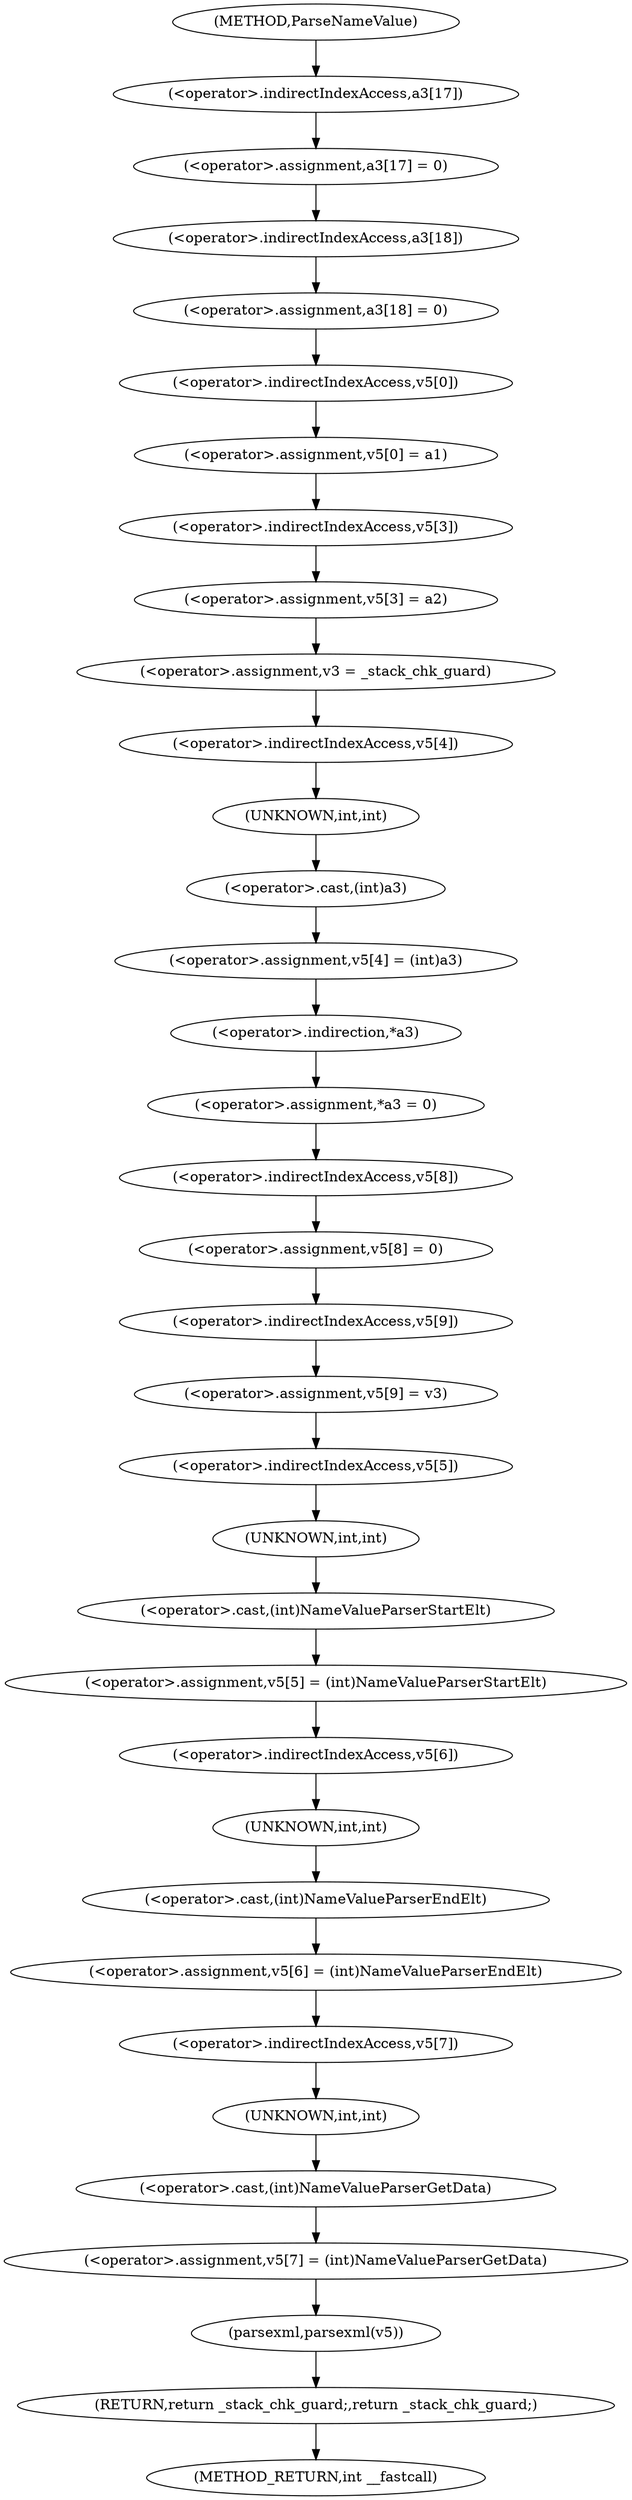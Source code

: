 digraph ParseNameValue {  
"1000110" [label = "(<operator>.assignment,a3[17] = 0)" ]
"1000111" [label = "(<operator>.indirectIndexAccess,a3[17])" ]
"1000115" [label = "(<operator>.assignment,a3[18] = 0)" ]
"1000116" [label = "(<operator>.indirectIndexAccess,a3[18])" ]
"1000120" [label = "(<operator>.assignment,v5[0] = a1)" ]
"1000121" [label = "(<operator>.indirectIndexAccess,v5[0])" ]
"1000125" [label = "(<operator>.assignment,v5[3] = a2)" ]
"1000126" [label = "(<operator>.indirectIndexAccess,v5[3])" ]
"1000130" [label = "(<operator>.assignment,v3 = _stack_chk_guard)" ]
"1000133" [label = "(<operator>.assignment,v5[4] = (int)a3)" ]
"1000134" [label = "(<operator>.indirectIndexAccess,v5[4])" ]
"1000137" [label = "(<operator>.cast,(int)a3)" ]
"1000138" [label = "(UNKNOWN,int,int)" ]
"1000140" [label = "(<operator>.assignment,*a3 = 0)" ]
"1000141" [label = "(<operator>.indirection,*a3)" ]
"1000144" [label = "(<operator>.assignment,v5[8] = 0)" ]
"1000145" [label = "(<operator>.indirectIndexAccess,v5[8])" ]
"1000149" [label = "(<operator>.assignment,v5[9] = v3)" ]
"1000150" [label = "(<operator>.indirectIndexAccess,v5[9])" ]
"1000154" [label = "(<operator>.assignment,v5[5] = (int)NameValueParserStartElt)" ]
"1000155" [label = "(<operator>.indirectIndexAccess,v5[5])" ]
"1000158" [label = "(<operator>.cast,(int)NameValueParserStartElt)" ]
"1000159" [label = "(UNKNOWN,int,int)" ]
"1000161" [label = "(<operator>.assignment,v5[6] = (int)NameValueParserEndElt)" ]
"1000162" [label = "(<operator>.indirectIndexAccess,v5[6])" ]
"1000165" [label = "(<operator>.cast,(int)NameValueParserEndElt)" ]
"1000166" [label = "(UNKNOWN,int,int)" ]
"1000168" [label = "(<operator>.assignment,v5[7] = (int)NameValueParserGetData)" ]
"1000169" [label = "(<operator>.indirectIndexAccess,v5[7])" ]
"1000172" [label = "(<operator>.cast,(int)NameValueParserGetData)" ]
"1000173" [label = "(UNKNOWN,int,int)" ]
"1000175" [label = "(parsexml,parsexml(v5))" ]
"1000177" [label = "(RETURN,return _stack_chk_guard;,return _stack_chk_guard;)" ]
"1000103" [label = "(METHOD,ParseNameValue)" ]
"1000179" [label = "(METHOD_RETURN,int __fastcall)" ]
  "1000110" -> "1000116" 
  "1000111" -> "1000110" 
  "1000115" -> "1000121" 
  "1000116" -> "1000115" 
  "1000120" -> "1000126" 
  "1000121" -> "1000120" 
  "1000125" -> "1000130" 
  "1000126" -> "1000125" 
  "1000130" -> "1000134" 
  "1000133" -> "1000141" 
  "1000134" -> "1000138" 
  "1000137" -> "1000133" 
  "1000138" -> "1000137" 
  "1000140" -> "1000145" 
  "1000141" -> "1000140" 
  "1000144" -> "1000150" 
  "1000145" -> "1000144" 
  "1000149" -> "1000155" 
  "1000150" -> "1000149" 
  "1000154" -> "1000162" 
  "1000155" -> "1000159" 
  "1000158" -> "1000154" 
  "1000159" -> "1000158" 
  "1000161" -> "1000169" 
  "1000162" -> "1000166" 
  "1000165" -> "1000161" 
  "1000166" -> "1000165" 
  "1000168" -> "1000175" 
  "1000169" -> "1000173" 
  "1000172" -> "1000168" 
  "1000173" -> "1000172" 
  "1000175" -> "1000177" 
  "1000177" -> "1000179" 
  "1000103" -> "1000111" 
}
